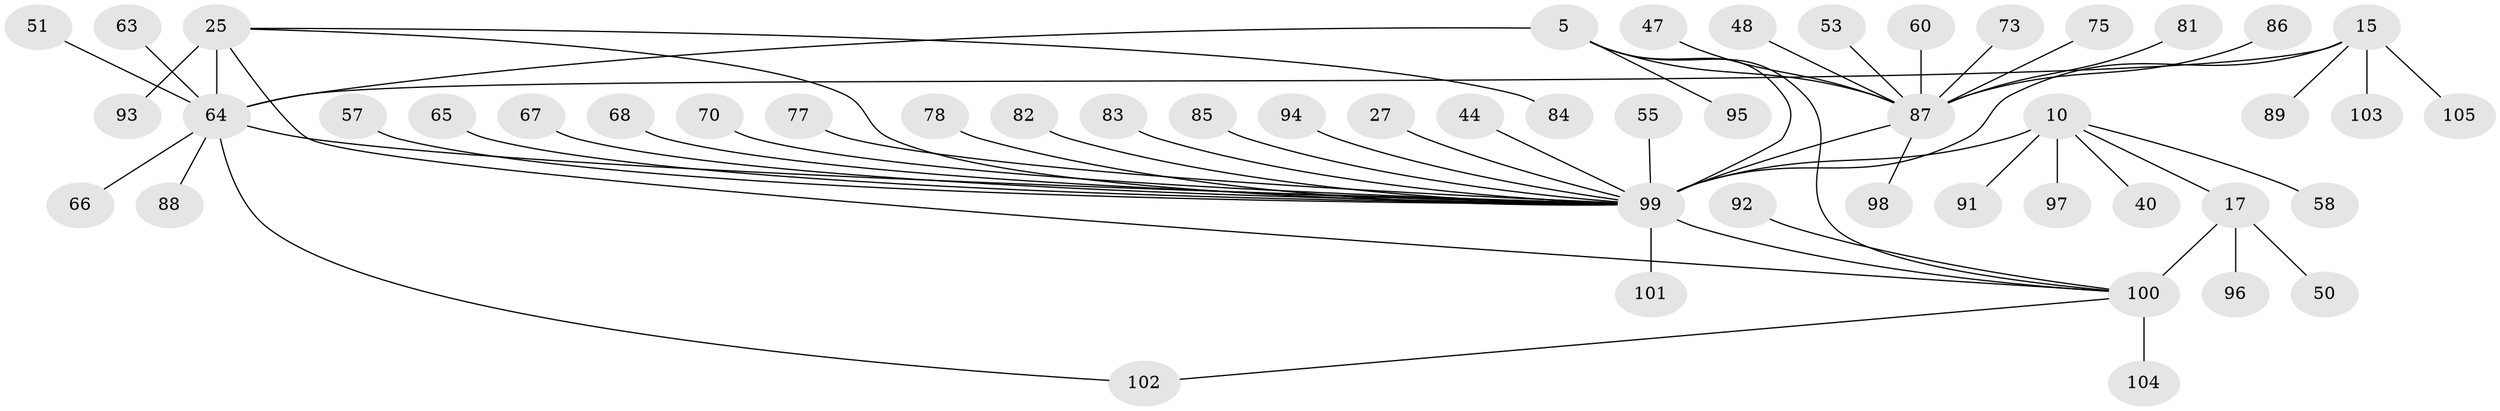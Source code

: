 // original degree distribution, {9: 0.02857142857142857, 11: 0.009523809523809525, 8: 0.0380952380952381, 7: 0.0761904761904762, 5: 0.009523809523809525, 12: 0.009523809523809525, 6: 0.0380952380952381, 10: 0.01904761904761905, 4: 0.01904761904761905, 1: 0.5619047619047619, 3: 0.0380952380952381, 2: 0.1523809523809524}
// Generated by graph-tools (version 1.1) at 2025/54/03/09/25 04:54:02]
// undirected, 52 vertices, 59 edges
graph export_dot {
graph [start="1"]
  node [color=gray90,style=filled];
  5 [super="+4"];
  10 [super="+7"];
  15 [super="+11"];
  17 [super="+16"];
  25 [super="+24"];
  27;
  40;
  44;
  47;
  48;
  50;
  51;
  53;
  55;
  57;
  58;
  60;
  63;
  64 [super="+22+23+29+34+35"];
  65;
  66;
  67;
  68;
  70;
  73;
  75 [super="+28+30"];
  77 [super="+33"];
  78;
  81;
  82 [super="+49"];
  83;
  84 [super="+79"];
  85;
  86;
  87 [super="+3+36+38+39"];
  88;
  89 [super="+31"];
  91;
  92;
  93;
  94;
  95;
  96;
  97;
  98;
  99 [super="+74+90+14+72+26+46+52+56"];
  100 [super="+20+62+71+76+80"];
  101 [super="+37"];
  102;
  103 [super="+43+54"];
  104;
  105 [super="+69"];
  5 -- 95;
  5 -- 87 [weight=6];
  5 -- 64;
  5 -- 99;
  5 -- 100;
  10 -- 97;
  10 -- 40;
  10 -- 17;
  10 -- 58;
  10 -- 91;
  10 -- 99 [weight=7];
  15 -- 103;
  15 -- 89;
  15 -- 105;
  15 -- 64;
  15 -- 99 [weight=6];
  17 -- 50;
  17 -- 96;
  17 -- 100 [weight=6];
  25 -- 93;
  25 -- 99 [weight=2];
  25 -- 84;
  25 -- 64 [weight=6];
  25 -- 100;
  27 -- 99;
  44 -- 99;
  47 -- 87;
  48 -- 87;
  51 -- 64;
  53 -- 87;
  55 -- 99;
  57 -- 99;
  60 -- 87;
  63 -- 64;
  64 -- 102;
  64 -- 88;
  64 -- 66;
  64 -- 99 [weight=3];
  65 -- 99;
  67 -- 99;
  68 -- 99;
  70 -- 99;
  73 -- 87;
  75 -- 87;
  77 -- 99;
  78 -- 99;
  81 -- 87;
  82 -- 99;
  83 -- 99;
  85 -- 99;
  86 -- 87;
  87 -- 98;
  87 -- 99 [weight=4];
  92 -- 100;
  94 -- 99;
  99 -- 100;
  99 -- 101;
  100 -- 102;
  100 -- 104;
}
